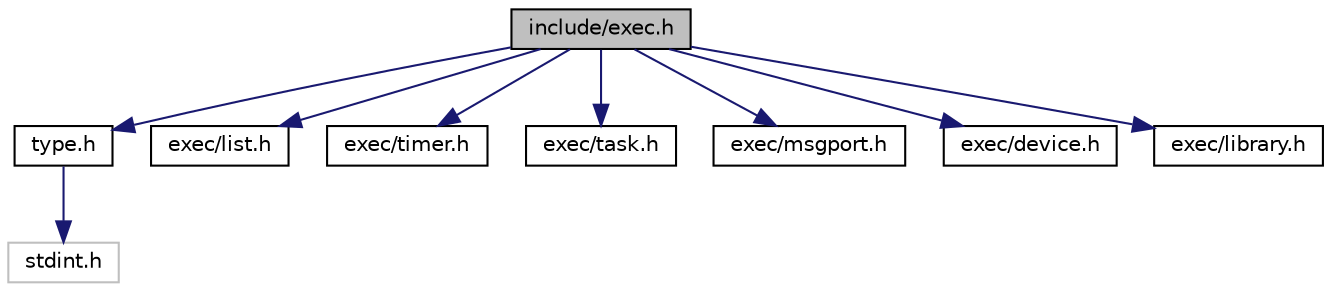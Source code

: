 digraph "include/exec.h"
{
  edge [fontname="Helvetica",fontsize="10",labelfontname="Helvetica",labelfontsize="10"];
  node [fontname="Helvetica",fontsize="10",shape=record];
  Node1 [label="include/exec.h",height=0.2,width=0.4,color="black", fillcolor="grey75", style="filled", fontcolor="black"];
  Node1 -> Node2 [color="midnightblue",fontsize="10",style="solid",fontname="Helvetica"];
  Node2 [label="type.h",height=0.2,width=0.4,color="black", fillcolor="white", style="filled",URL="$type_8h.html"];
  Node2 -> Node3 [color="midnightblue",fontsize="10",style="solid",fontname="Helvetica"];
  Node3 [label="stdint.h",height=0.2,width=0.4,color="grey75", fillcolor="white", style="filled"];
  Node1 -> Node4 [color="midnightblue",fontsize="10",style="solid",fontname="Helvetica"];
  Node4 [label="exec/list.h",height=0.2,width=0.4,color="black", fillcolor="white", style="filled",URL="$list_8h.html"];
  Node1 -> Node5 [color="midnightblue",fontsize="10",style="solid",fontname="Helvetica"];
  Node5 [label="exec/timer.h",height=0.2,width=0.4,color="black", fillcolor="white", style="filled",URL="$timer_8h.html"];
  Node1 -> Node6 [color="midnightblue",fontsize="10",style="solid",fontname="Helvetica"];
  Node6 [label="exec/task.h",height=0.2,width=0.4,color="black", fillcolor="white", style="filled",URL="$task_8h.html"];
  Node1 -> Node7 [color="midnightblue",fontsize="10",style="solid",fontname="Helvetica"];
  Node7 [label="exec/msgport.h",height=0.2,width=0.4,color="black", fillcolor="white", style="filled",URL="$msgport_8h.html"];
  Node1 -> Node8 [color="midnightblue",fontsize="10",style="solid",fontname="Helvetica"];
  Node8 [label="exec/device.h",height=0.2,width=0.4,color="black", fillcolor="white", style="filled",URL="$device_8h.html"];
  Node1 -> Node9 [color="midnightblue",fontsize="10",style="solid",fontname="Helvetica"];
  Node9 [label="exec/library.h",height=0.2,width=0.4,color="black", fillcolor="white", style="filled",URL="$library_8h.html"];
}

